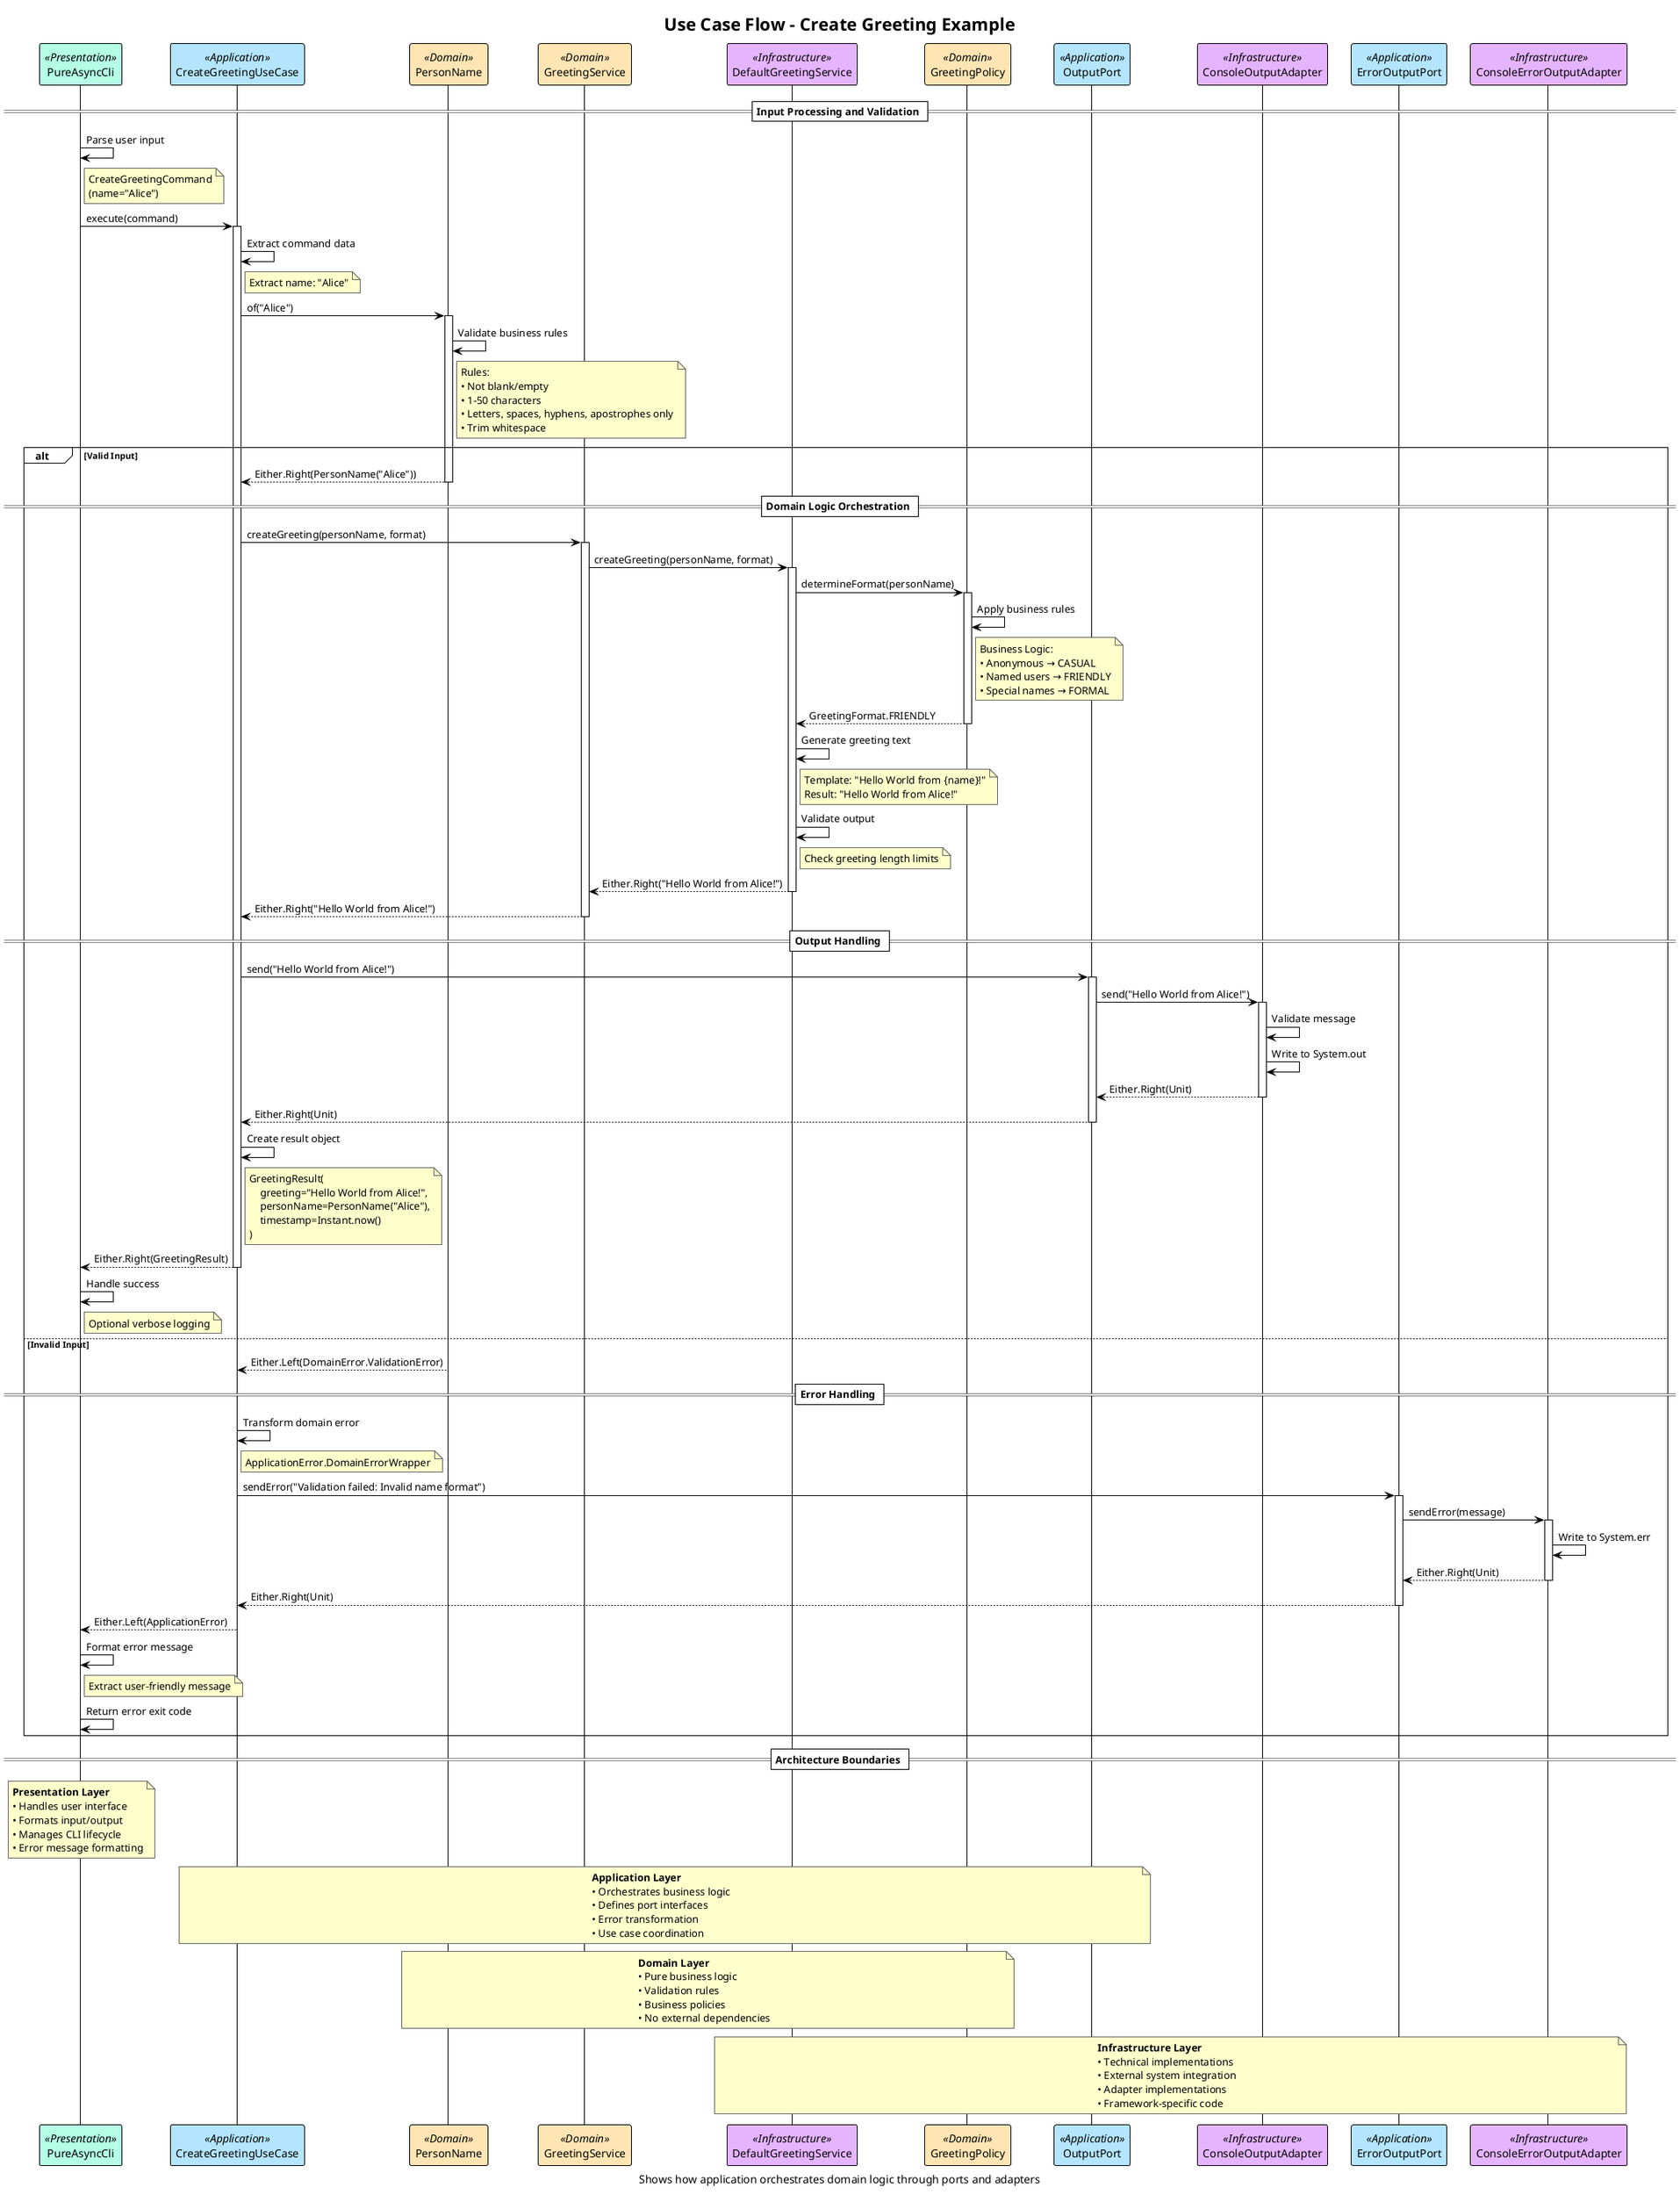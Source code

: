 @startuml use-case-flow
!theme plain
title Use Case Flow - Create Greeting Example
caption Shows how application orchestrates domain logic through ports and adapters

skinparam participant {
    BackgroundColor<<Presentation>> #B4FFE5
    BackgroundColor<<Application>> #B4E5FF
    BackgroundColor<<Domain>> #FFE5B4
    BackgroundColor<<Infrastructure>> #E5B4FF
    BorderColor Black
}

skinparam note {
    BackgroundColor #FFFFCC
    BorderColor #666666
}

participant "PureAsyncCli" as CLI <<Presentation>>
participant "CreateGreetingUseCase" as UseCase <<Application>>
participant "PersonName" as PersonName <<Domain>>
participant "GreetingService" as ServiceInterface <<Domain>>
participant "DefaultGreetingService" as ServiceImpl <<Infrastructure>>
participant "GreetingPolicy" as Policy <<Domain>>
participant "OutputPort" as OutputPort <<Application>>
participant "ConsoleOutputAdapter" as OutputAdapter <<Infrastructure>>
participant "ErrorOutputPort" as ErrorPort <<Application>>
participant "ConsoleErrorOutputAdapter" as ErrorAdapter <<Infrastructure>>

== Input Processing and Validation ==

CLI -> CLI: Parse user input
note right of CLI: CreateGreetingCommand\n(name="Alice")

CLI -> UseCase: execute(command)
activate UseCase

UseCase -> UseCase: Extract command data
note right of UseCase: Extract name: "Alice"

UseCase -> PersonName: of("Alice")
activate PersonName

PersonName -> PersonName: Validate business rules
note right of PersonName
    Rules:
    • Not blank/empty
    • 1-50 characters
    • Letters, spaces, hyphens, apostrophes only
    • Trim whitespace
end note

alt Valid Input
    PersonName --> UseCase: Either.Right(PersonName("Alice"))
    deactivate PersonName
    
    == Domain Logic Orchestration ==
    
    UseCase -> ServiceInterface: createGreeting(personName, format)
    activate ServiceInterface
    
    ServiceInterface -> ServiceImpl: createGreeting(personName, format)
    activate ServiceImpl
    
    ServiceImpl -> Policy: determineFormat(personName)
    activate Policy
    
    Policy -> Policy: Apply business rules
    note right of Policy
        Business Logic:
        • Anonymous → CASUAL
        • Named users → FRIENDLY
        • Special names → FORMAL
    end note
    
    Policy --> ServiceImpl: GreetingFormat.FRIENDLY
    deactivate Policy
    
    ServiceImpl -> ServiceImpl: Generate greeting text
    note right of ServiceImpl
        Template: "Hello World from {name}!"
        Result: "Hello World from Alice!"
    end note
    
    ServiceImpl -> ServiceImpl: Validate output
    note right of ServiceImpl: Check greeting length limits
    
    ServiceImpl --> ServiceInterface: Either.Right("Hello World from Alice!")
    deactivate ServiceImpl
    
    ServiceInterface --> UseCase: Either.Right("Hello World from Alice!")
    deactivate ServiceInterface
    
    == Output Handling ==
    
    UseCase -> OutputPort: send("Hello World from Alice!")
    activate OutputPort
    
    OutputPort -> OutputAdapter: send("Hello World from Alice!")
    activate OutputAdapter
    
    OutputAdapter -> OutputAdapter: Validate message
    OutputAdapter -> OutputAdapter: Write to System.out
    
    OutputAdapter --> OutputPort: Either.Right(Unit)
    deactivate OutputAdapter
    
    OutputPort --> UseCase: Either.Right(Unit)
    deactivate OutputPort
    
    UseCase -> UseCase: Create result object
    note right of UseCase
        GreetingResult(
            greeting="Hello World from Alice!",
            personName=PersonName("Alice"),
            timestamp=Instant.now()
        )
    end note
    
    UseCase --> CLI: Either.Right(GreetingResult)
    deactivate UseCase
    
    CLI -> CLI: Handle success
    note right of CLI: Optional verbose logging

else Invalid Input
    PersonName --> UseCase: Either.Left(DomainError.ValidationError)
    deactivate PersonName
    
    == Error Handling ==
    
    UseCase -> UseCase: Transform domain error
    note right of UseCase: ApplicationError.DomainErrorWrapper
    
    UseCase -> ErrorPort: sendError("Validation failed: Invalid name format")
    activate ErrorPort
    
    ErrorPort -> ErrorAdapter: sendError(message)
    activate ErrorAdapter
    
    ErrorAdapter -> ErrorAdapter: Write to System.err
    
    ErrorAdapter --> ErrorPort: Either.Right(Unit)
    deactivate ErrorAdapter
    
    ErrorPort --> UseCase: Either.Right(Unit)
    deactivate ErrorPort
    
    UseCase --> CLI: Either.Left(ApplicationError)
    deactivate UseCase
    
    CLI -> CLI: Format error message
    note right of CLI: Extract user-friendly message
    
    CLI -> CLI: Return error exit code
end

== Architecture Boundaries ==

note over CLI
    <b>Presentation Layer</b>
    • Handles user interface
    • Formats input/output
    • Manages CLI lifecycle
    • Error message formatting
end note

note over UseCase, OutputPort
    <b>Application Layer</b>
    • Orchestrates business logic
    • Defines port interfaces
    • Error transformation
    • Use case coordination
end note

note over PersonName, Policy
    <b>Domain Layer</b>
    • Pure business logic
    • Validation rules
    • Business policies
    • No external dependencies
end note

note over ServiceImpl, ErrorAdapter
    <b>Infrastructure Layer</b>
    • Technical implementations
    • External system integration
    • Adapter implementations
    • Framework-specific code
end note

@enduml